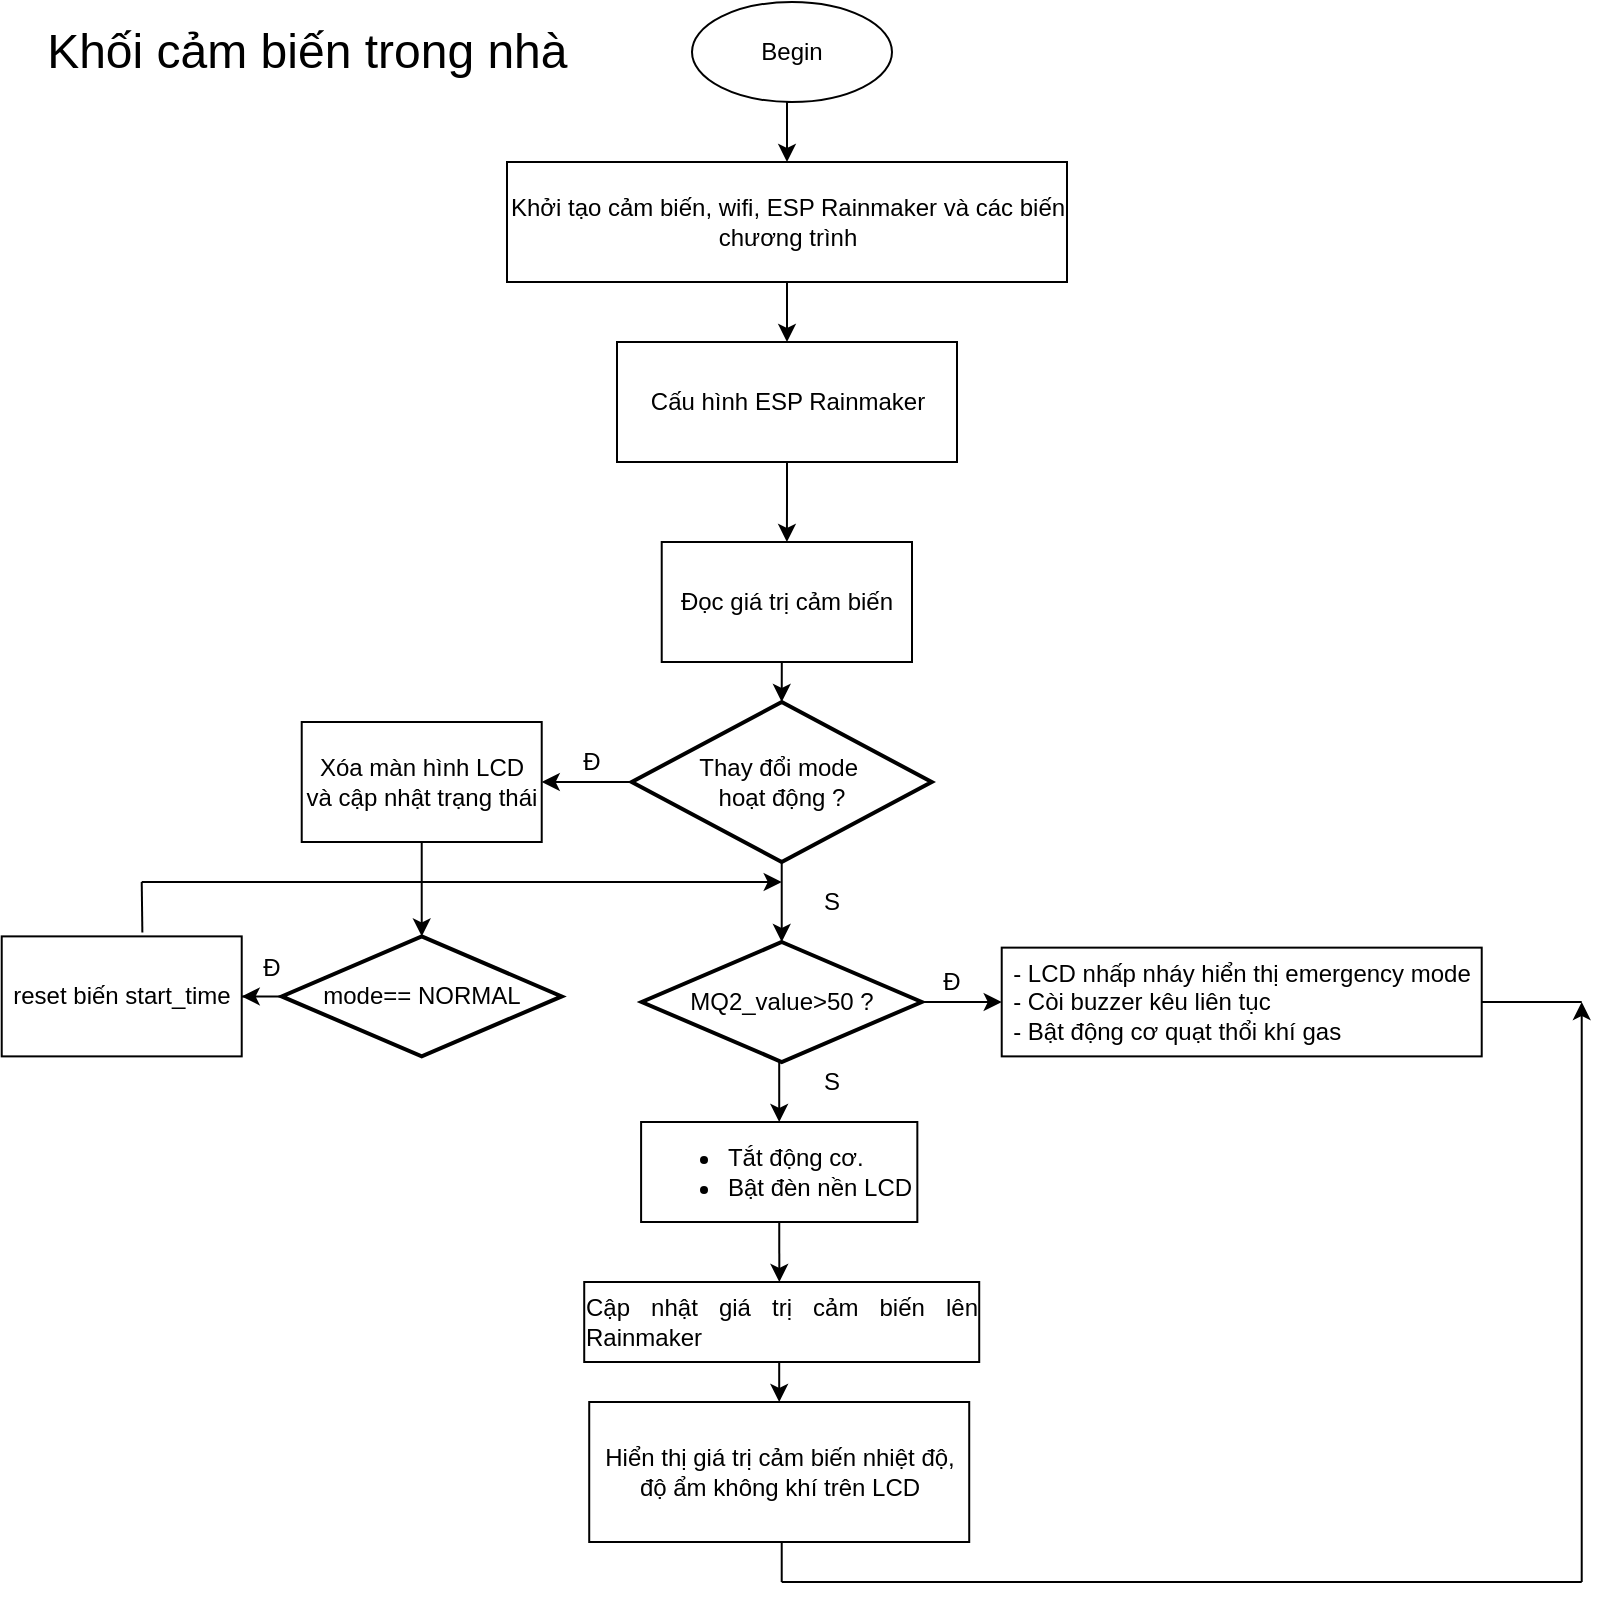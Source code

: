 <mxfile version="25.0.3" pages="3">
  <diagram name="home" id="8qg7KSSjWDyK8bKFyOf4">
    <mxGraphModel dx="1434" dy="772" grid="1" gridSize="10" guides="1" tooltips="1" connect="1" arrows="1" fold="1" page="1" pageScale="1" pageWidth="850" pageHeight="1100" math="0" shadow="0">
      <root>
        <mxCell id="0" />
        <mxCell id="1" parent="0" />
        <mxCell id="Wlit7dpWgTV-Mipl9ggA-3" style="edgeStyle=orthogonalEdgeStyle;rounded=0;orthogonalLoop=1;jettySize=auto;html=1;exitX=0.5;exitY=1;exitDx=0;exitDy=0;entryX=0.5;entryY=0;entryDx=0;entryDy=0;" parent="1" source="Wlit7dpWgTV-Mipl9ggA-1" target="Wlit7dpWgTV-Mipl9ggA-2" edge="1">
          <mxGeometry relative="1" as="geometry" />
        </mxCell>
        <mxCell id="Wlit7dpWgTV-Mipl9ggA-1" value="Begin" style="ellipse;whiteSpace=wrap;html=1;" parent="1" vertex="1">
          <mxGeometry x="350" y="30" width="100" height="50" as="geometry" />
        </mxCell>
        <mxCell id="elH4rZ-bwdhjYJhse8s5-2" value="" style="edgeStyle=orthogonalEdgeStyle;rounded=0;orthogonalLoop=1;jettySize=auto;html=1;" parent="1" source="Wlit7dpWgTV-Mipl9ggA-2" target="elH4rZ-bwdhjYJhse8s5-1" edge="1">
          <mxGeometry relative="1" as="geometry" />
        </mxCell>
        <mxCell id="Wlit7dpWgTV-Mipl9ggA-2" value="Khởi tạo cảm biến, wifi, ESP Rainmaker và các biến chương trình" style="rounded=0;whiteSpace=wrap;html=1;" parent="1" vertex="1">
          <mxGeometry x="257.5" y="110" width="280" height="60" as="geometry" />
        </mxCell>
        <mxCell id="Wlit7dpWgTV-Mipl9ggA-4" value="Đọc giá trị cảm biến" style="rounded=0;whiteSpace=wrap;html=1;" parent="1" vertex="1">
          <mxGeometry x="334.86" y="300" width="125.14" height="60" as="geometry" />
        </mxCell>
        <mxCell id="Wlit7dpWgTV-Mipl9ggA-9" style="edgeStyle=orthogonalEdgeStyle;rounded=0;orthogonalLoop=1;jettySize=auto;html=1;exitX=0;exitY=0.5;exitDx=0;exitDy=0;exitPerimeter=0;entryX=1;entryY=0.5;entryDx=0;entryDy=0;" parent="1" source="Wlit7dpWgTV-Mipl9ggA-6" target="Wlit7dpWgTV-Mipl9ggA-8" edge="1">
          <mxGeometry relative="1" as="geometry" />
        </mxCell>
        <mxCell id="Wlit7dpWgTV-Mipl9ggA-6" value="Thay đổi mode&amp;nbsp;&lt;div&gt;hoạt động ?&lt;/div&gt;" style="strokeWidth=2;html=1;shape=mxgraph.flowchart.decision;whiteSpace=wrap;" parent="1" vertex="1">
          <mxGeometry x="319.86" y="380" width="150" height="80" as="geometry" />
        </mxCell>
        <mxCell id="Wlit7dpWgTV-Mipl9ggA-7" style="edgeStyle=orthogonalEdgeStyle;rounded=0;orthogonalLoop=1;jettySize=auto;html=1;exitX=0.5;exitY=1;exitDx=0;exitDy=0;entryX=0.5;entryY=0;entryDx=0;entryDy=0;entryPerimeter=0;" parent="1" source="Wlit7dpWgTV-Mipl9ggA-4" target="Wlit7dpWgTV-Mipl9ggA-6" edge="1">
          <mxGeometry relative="1" as="geometry" />
        </mxCell>
        <mxCell id="Wlit7dpWgTV-Mipl9ggA-8" value="Xóa màn hình LCD và cập nhật trạng thái" style="rounded=0;whiteSpace=wrap;html=1;" parent="1" vertex="1">
          <mxGeometry x="154.86" y="390" width="120" height="60" as="geometry" />
        </mxCell>
        <mxCell id="Wlit7dpWgTV-Mipl9ggA-13" value="" style="edgeStyle=orthogonalEdgeStyle;rounded=0;orthogonalLoop=1;jettySize=auto;html=1;" parent="1" source="Wlit7dpWgTV-Mipl9ggA-10" target="Wlit7dpWgTV-Mipl9ggA-12" edge="1">
          <mxGeometry relative="1" as="geometry" />
        </mxCell>
        <mxCell id="Wlit7dpWgTV-Mipl9ggA-10" value="mode== NORMAL" style="strokeWidth=2;html=1;shape=mxgraph.flowchart.decision;whiteSpace=wrap;" parent="1" vertex="1">
          <mxGeometry x="144.86" y="497.19" width="140" height="60" as="geometry" />
        </mxCell>
        <mxCell id="Wlit7dpWgTV-Mipl9ggA-11" style="edgeStyle=orthogonalEdgeStyle;rounded=0;orthogonalLoop=1;jettySize=auto;html=1;entryX=0.5;entryY=0;entryDx=0;entryDy=0;entryPerimeter=0;" parent="1" source="Wlit7dpWgTV-Mipl9ggA-8" target="Wlit7dpWgTV-Mipl9ggA-10" edge="1">
          <mxGeometry relative="1" as="geometry" />
        </mxCell>
        <mxCell id="Wlit7dpWgTV-Mipl9ggA-12" value="reset biến start_time" style="rounded=0;whiteSpace=wrap;html=1;" parent="1" vertex="1">
          <mxGeometry x="4.86" y="497.19" width="120" height="60" as="geometry" />
        </mxCell>
        <mxCell id="Wlit7dpWgTV-Mipl9ggA-14" value="Đ" style="text;strokeColor=none;align=center;fillColor=none;html=1;verticalAlign=middle;whiteSpace=wrap;rounded=0;" parent="1" vertex="1">
          <mxGeometry x="274.86" y="400" width="50" height="20" as="geometry" />
        </mxCell>
        <mxCell id="Wlit7dpWgTV-Mipl9ggA-15" value="Đ" style="text;strokeColor=none;align=center;fillColor=none;html=1;verticalAlign=middle;whiteSpace=wrap;rounded=0;" parent="1" vertex="1">
          <mxGeometry x="114.86" y="502.82" width="50" height="20" as="geometry" />
        </mxCell>
        <mxCell id="Wlit7dpWgTV-Mipl9ggA-20" style="edgeStyle=orthogonalEdgeStyle;rounded=0;orthogonalLoop=1;jettySize=auto;html=1;exitX=1;exitY=0.5;exitDx=0;exitDy=0;exitPerimeter=0;entryX=0;entryY=0.5;entryDx=0;entryDy=0;" parent="1" source="Wlit7dpWgTV-Mipl9ggA-16" target="Wlit7dpWgTV-Mipl9ggA-19" edge="1">
          <mxGeometry relative="1" as="geometry" />
        </mxCell>
        <mxCell id="Wlit7dpWgTV-Mipl9ggA-24" style="edgeStyle=orthogonalEdgeStyle;rounded=0;orthogonalLoop=1;jettySize=auto;html=1;exitX=0.5;exitY=1;exitDx=0;exitDy=0;exitPerimeter=0;entryX=0.5;entryY=0;entryDx=0;entryDy=0;" parent="1" source="Wlit7dpWgTV-Mipl9ggA-16" target="Wlit7dpWgTV-Mipl9ggA-23" edge="1">
          <mxGeometry relative="1" as="geometry" />
        </mxCell>
        <mxCell id="Wlit7dpWgTV-Mipl9ggA-16" value="MQ2_value&amp;gt;50 ?" style="strokeWidth=2;html=1;shape=mxgraph.flowchart.decision;whiteSpace=wrap;" parent="1" vertex="1">
          <mxGeometry x="324.86" y="500" width="140" height="60" as="geometry" />
        </mxCell>
        <mxCell id="Wlit7dpWgTV-Mipl9ggA-17" style="edgeStyle=orthogonalEdgeStyle;rounded=0;orthogonalLoop=1;jettySize=auto;html=1;exitX=0.5;exitY=1;exitDx=0;exitDy=0;exitPerimeter=0;entryX=0.5;entryY=0;entryDx=0;entryDy=0;entryPerimeter=0;" parent="1" source="Wlit7dpWgTV-Mipl9ggA-6" target="Wlit7dpWgTV-Mipl9ggA-16" edge="1">
          <mxGeometry relative="1" as="geometry" />
        </mxCell>
        <mxCell id="Wlit7dpWgTV-Mipl9ggA-19" value="&lt;div style=&quot;text-align: justify;&quot;&gt;&lt;span style=&quot;background-color: initial;&quot;&gt;- LCD nhấp nháy hiển thị emergency mode&lt;/span&gt;&lt;/div&gt;&lt;div style=&quot;text-align: justify;&quot;&gt;&lt;span style=&quot;background-color: initial;&quot;&gt;- Còi buzzer kêu liên tục&lt;/span&gt;&lt;/div&gt;&lt;div style=&quot;text-align: justify;&quot;&gt;- Bật động cơ quạt thổi khí gas&lt;/div&gt;" style="rounded=0;whiteSpace=wrap;html=1;" parent="1" vertex="1">
          <mxGeometry x="504.86" y="502.82" width="240" height="54.37" as="geometry" />
        </mxCell>
        <mxCell id="Wlit7dpWgTV-Mipl9ggA-21" value="Đ" style="text;strokeColor=none;align=center;fillColor=none;html=1;verticalAlign=middle;whiteSpace=wrap;rounded=0;" parent="1" vertex="1">
          <mxGeometry x="454.86" y="510" width="50" height="20" as="geometry" />
        </mxCell>
        <mxCell id="Wlit7dpWgTV-Mipl9ggA-22" value="S" style="text;strokeColor=none;align=center;fillColor=none;html=1;verticalAlign=middle;whiteSpace=wrap;rounded=0;" parent="1" vertex="1">
          <mxGeometry x="394.86" y="470" width="50" height="20" as="geometry" />
        </mxCell>
        <mxCell id="Wlit7dpWgTV-Mipl9ggA-23" value="&lt;ul&gt;&lt;li style=&quot;text-align: justify;&quot;&gt;Tắt động cơ.&lt;/li&gt;&lt;li style=&quot;text-align: justify;&quot;&gt;Bật đèn nền LCD&lt;/li&gt;&lt;/ul&gt;" style="rounded=0;whiteSpace=wrap;html=1;" parent="1" vertex="1">
          <mxGeometry x="324.55" y="590" width="138.12" height="50" as="geometry" />
        </mxCell>
        <mxCell id="Wlit7dpWgTV-Mipl9ggA-25" value="S" style="text;strokeColor=none;align=center;fillColor=none;html=1;verticalAlign=middle;whiteSpace=wrap;rounded=0;" parent="1" vertex="1">
          <mxGeometry x="394.86" y="560" width="50" height="20" as="geometry" />
        </mxCell>
        <mxCell id="Wlit7dpWgTV-Mipl9ggA-45" style="edgeStyle=orthogonalEdgeStyle;rounded=0;orthogonalLoop=1;jettySize=auto;html=1;exitX=0.5;exitY=1;exitDx=0;exitDy=0;entryX=0.5;entryY=0;entryDx=0;entryDy=0;" parent="1" source="Wlit7dpWgTV-Mipl9ggA-26" target="Wlit7dpWgTV-Mipl9ggA-44" edge="1">
          <mxGeometry relative="1" as="geometry" />
        </mxCell>
        <mxCell id="Wlit7dpWgTV-Mipl9ggA-26" value="&lt;div style=&quot;text-align: justify;&quot;&gt;&lt;span style=&quot;background-color: initial;&quot;&gt;Cập nhật giá trị cảm biến lên Rainmaker&lt;/span&gt;&lt;/div&gt;" style="rounded=0;whiteSpace=wrap;html=1;" parent="1" vertex="1">
          <mxGeometry x="296.11" y="670" width="197.5" height="40" as="geometry" />
        </mxCell>
        <mxCell id="Wlit7dpWgTV-Mipl9ggA-33" value="" style="endArrow=none;html=1;rounded=0;" parent="1" edge="1">
          <mxGeometry width="50" height="50" relative="1" as="geometry">
            <mxPoint x="744.86" y="530" as="sourcePoint" />
            <mxPoint x="794.86" y="530" as="targetPoint" />
          </mxGeometry>
        </mxCell>
        <mxCell id="Wlit7dpWgTV-Mipl9ggA-37" value="" style="endArrow=none;html=1;rounded=0;exitX=0.586;exitY=-0.033;exitDx=0;exitDy=0;exitPerimeter=0;" parent="1" source="Wlit7dpWgTV-Mipl9ggA-12" edge="1">
          <mxGeometry width="50" height="50" relative="1" as="geometry">
            <mxPoint x="74.86" y="480" as="sourcePoint" />
            <mxPoint x="74.86" y="470" as="targetPoint" />
          </mxGeometry>
        </mxCell>
        <mxCell id="Wlit7dpWgTV-Mipl9ggA-38" value="" style="endArrow=classic;html=1;rounded=0;" parent="1" edge="1">
          <mxGeometry width="50" height="50" relative="1" as="geometry">
            <mxPoint x="74.86" y="470" as="sourcePoint" />
            <mxPoint x="394.86" y="470" as="targetPoint" />
          </mxGeometry>
        </mxCell>
        <mxCell id="Wlit7dpWgTV-Mipl9ggA-44" value="Hiển thị giá trị cảm biến nhiệt độ, độ ẩm không khí trên LCD" style="rounded=0;whiteSpace=wrap;html=1;" parent="1" vertex="1">
          <mxGeometry x="298.61" y="730" width="190" height="70" as="geometry" />
        </mxCell>
        <mxCell id="Q66RYslAVt70fBfj7K9d-1" style="edgeStyle=orthogonalEdgeStyle;rounded=0;orthogonalLoop=1;jettySize=auto;html=1;exitX=0.5;exitY=1;exitDx=0;exitDy=0;entryX=0.494;entryY=0;entryDx=0;entryDy=0;entryPerimeter=0;" parent="1" source="Wlit7dpWgTV-Mipl9ggA-23" target="Wlit7dpWgTV-Mipl9ggA-26" edge="1">
          <mxGeometry relative="1" as="geometry" />
        </mxCell>
        <mxCell id="Q66RYslAVt70fBfj7K9d-2" value="" style="endArrow=none;html=1;rounded=0;" parent="1" edge="1">
          <mxGeometry width="50" height="50" relative="1" as="geometry">
            <mxPoint x="394.86" y="820" as="sourcePoint" />
            <mxPoint x="394.86" y="800" as="targetPoint" />
          </mxGeometry>
        </mxCell>
        <mxCell id="Q66RYslAVt70fBfj7K9d-3" value="" style="endArrow=none;html=1;rounded=0;" parent="1" edge="1">
          <mxGeometry width="50" height="50" relative="1" as="geometry">
            <mxPoint x="394.86" y="820" as="sourcePoint" />
            <mxPoint x="794.86" y="820" as="targetPoint" />
          </mxGeometry>
        </mxCell>
        <mxCell id="Q66RYslAVt70fBfj7K9d-4" value="" style="endArrow=classic;html=1;rounded=0;" parent="1" edge="1">
          <mxGeometry width="50" height="50" relative="1" as="geometry">
            <mxPoint x="794.86" y="820" as="sourcePoint" />
            <mxPoint x="794.86" y="530" as="targetPoint" />
          </mxGeometry>
        </mxCell>
        <mxCell id="elH4rZ-bwdhjYJhse8s5-5" value="" style="edgeStyle=orthogonalEdgeStyle;rounded=0;orthogonalLoop=1;jettySize=auto;html=1;" parent="1" source="elH4rZ-bwdhjYJhse8s5-1" target="Wlit7dpWgTV-Mipl9ggA-4" edge="1">
          <mxGeometry relative="1" as="geometry" />
        </mxCell>
        <mxCell id="elH4rZ-bwdhjYJhse8s5-1" value="Cấu hình ESP Rainmaker" style="rounded=0;whiteSpace=wrap;html=1;" parent="1" vertex="1">
          <mxGeometry x="312.5" y="200" width="170" height="60" as="geometry" />
        </mxCell>
        <mxCell id="eaH8L_vgk4LU6tz-faf_-1" value="&lt;font style=&quot;font-size: 24px;&quot;&gt;Khối cảm biến trong nhà&amp;nbsp;&lt;/font&gt;" style="text;strokeColor=none;align=center;fillColor=none;html=1;verticalAlign=middle;whiteSpace=wrap;rounded=0;" vertex="1" parent="1">
          <mxGeometry x="26.11" y="40" width="270" height="30" as="geometry" />
        </mxCell>
      </root>
    </mxGraphModel>
  </diagram>
  <diagram id="ob4Y7sdsUJjuqwU2RLU9" name="Khóa cửa thông minh">
    <mxGraphModel dx="1434" dy="772" grid="1" gridSize="10" guides="1" tooltips="1" connect="1" arrows="1" fold="1" page="1" pageScale="1" pageWidth="850" pageHeight="1100" math="0" shadow="0">
      <root>
        <mxCell id="0" />
        <mxCell id="1" parent="0" />
        <mxCell id="a9V1Dipidt0TUTCyXqbK-3" style="edgeStyle=orthogonalEdgeStyle;rounded=0;orthogonalLoop=1;jettySize=auto;html=1;exitX=0.5;exitY=1;exitDx=0;exitDy=0;entryX=0.5;entryY=0;entryDx=0;entryDy=0;" parent="1" source="a9V1Dipidt0TUTCyXqbK-1" target="a9V1Dipidt0TUTCyXqbK-2" edge="1">
          <mxGeometry relative="1" as="geometry" />
        </mxCell>
        <mxCell id="a9V1Dipidt0TUTCyXqbK-1" value="begin" style="ellipse;whiteSpace=wrap;html=1;" parent="1" vertex="1">
          <mxGeometry x="380" y="10" width="130" height="60" as="geometry" />
        </mxCell>
        <mxCell id="7CZc5IjabL_Aacm05OP3-6" style="edgeStyle=orthogonalEdgeStyle;rounded=0;orthogonalLoop=1;jettySize=auto;html=1;exitX=0.5;exitY=1;exitDx=0;exitDy=0;entryX=0.5;entryY=0;entryDx=0;entryDy=0;" parent="1" source="a9V1Dipidt0TUTCyXqbK-2" target="7CZc5IjabL_Aacm05OP3-2" edge="1">
          <mxGeometry relative="1" as="geometry" />
        </mxCell>
        <mxCell id="a9V1Dipidt0TUTCyXqbK-2" value="Khởi tạo hệ thống: thư viện và các GPIO của RFID, SERVO,LED,.. Khởi tạo kết nối ESP Rainmaker" style="rounded=0;whiteSpace=wrap;html=1;" parent="1" vertex="1">
          <mxGeometry x="283" y="90" width="325" height="40" as="geometry" />
        </mxCell>
        <mxCell id="7CZc5IjabL_Aacm05OP3-9" value="" style="edgeStyle=orthogonalEdgeStyle;rounded=0;orthogonalLoop=1;jettySize=auto;html=1;" parent="1" source="a9V1Dipidt0TUTCyXqbK-6" target="7CZc5IjabL_Aacm05OP3-8" edge="1">
          <mxGeometry relative="1" as="geometry" />
        </mxCell>
        <mxCell id="a9V1Dipidt0TUTCyXqbK-6" value="Cấu hình RainMaker" style="rounded=0;whiteSpace=wrap;html=1;" parent="1" vertex="1">
          <mxGeometry x="370.5" y="210" width="150" height="30" as="geometry" />
        </mxCell>
        <mxCell id="7CZc5IjabL_Aacm05OP3-7" style="edgeStyle=orthogonalEdgeStyle;rounded=0;orthogonalLoop=1;jettySize=auto;html=1;exitX=0.5;exitY=1;exitDx=0;exitDy=0;entryX=0.5;entryY=0;entryDx=0;entryDy=0;" parent="1" source="7CZc5IjabL_Aacm05OP3-2" target="a9V1Dipidt0TUTCyXqbK-6" edge="1">
          <mxGeometry relative="1" as="geometry" />
        </mxCell>
        <mxCell id="7CZc5IjabL_Aacm05OP3-2" value="Đưa servo quay về góc 0 độ" style="rounded=0;whiteSpace=wrap;html=1;" parent="1" vertex="1">
          <mxGeometry x="368" y="150" width="154.5" height="40" as="geometry" />
        </mxCell>
        <mxCell id="7CZc5IjabL_Aacm05OP3-12" value="" style="edgeStyle=orthogonalEdgeStyle;rounded=0;orthogonalLoop=1;jettySize=auto;html=1;" parent="1" source="7CZc5IjabL_Aacm05OP3-8" target="7CZc5IjabL_Aacm05OP3-11" edge="1">
          <mxGeometry relative="1" as="geometry" />
        </mxCell>
        <mxCell id="7CZc5IjabL_Aacm05OP3-8" value="Đọc giá trị RFID từ EEPROM" style="rounded=0;whiteSpace=wrap;html=1;" parent="1" vertex="1">
          <mxGeometry x="365.75" y="260" width="159.5" height="30" as="geometry" />
        </mxCell>
        <mxCell id="7CZc5IjabL_Aacm05OP3-15" value="" style="edgeStyle=orthogonalEdgeStyle;rounded=0;orthogonalLoop=1;jettySize=auto;html=1;" parent="1" source="7CZc5IjabL_Aacm05OP3-11" target="7CZc5IjabL_Aacm05OP3-13" edge="1">
          <mxGeometry relative="1" as="geometry" />
        </mxCell>
        <mxCell id="7CZc5IjabL_Aacm05OP3-11" value="Cập nhật giá trị pin sau mỗi 30s" style="rounded=0;whiteSpace=wrap;html=1;" parent="1" vertex="1">
          <mxGeometry x="356" y="310" width="179" height="50" as="geometry" />
        </mxCell>
        <mxCell id="7CZc5IjabL_Aacm05OP3-17" value="" style="edgeStyle=orthogonalEdgeStyle;rounded=0;orthogonalLoop=1;jettySize=auto;html=1;" parent="1" source="7CZc5IjabL_Aacm05OP3-13" target="7CZc5IjabL_Aacm05OP3-16" edge="1">
          <mxGeometry relative="1" as="geometry" />
        </mxCell>
        <mxCell id="7CZc5IjabL_Aacm05OP3-13" value="Tính toán phần trăm pin và cập nhật qua RainMaker" style="rounded=0;whiteSpace=wrap;html=1;" parent="1" vertex="1">
          <mxGeometry x="349.75" y="380" width="191.5" height="50" as="geometry" />
        </mxCell>
        <mxCell id="7CZc5IjabL_Aacm05OP3-19" style="edgeStyle=orthogonalEdgeStyle;rounded=0;orthogonalLoop=1;jettySize=auto;html=1;exitX=0;exitY=0.5;exitDx=0;exitDy=0;entryX=1;entryY=0.5;entryDx=0;entryDy=0;" parent="1" source="7CZc5IjabL_Aacm05OP3-16" target="7CZc5IjabL_Aacm05OP3-18" edge="1">
          <mxGeometry relative="1" as="geometry" />
        </mxCell>
        <mxCell id="7CZc5IjabL_Aacm05OP3-27" value="" style="edgeStyle=orthogonalEdgeStyle;rounded=0;orthogonalLoop=1;jettySize=auto;html=1;" parent="1" source="7CZc5IjabL_Aacm05OP3-16" target="7CZc5IjabL_Aacm05OP3-26" edge="1">
          <mxGeometry relative="1" as="geometry" />
        </mxCell>
        <mxCell id="7CZc5IjabL_Aacm05OP3-16" value="Nút nhấn&amp;nbsp;&lt;span style=&quot;background-color: initial;&quot;&gt;được nhấn&amp;nbsp;&lt;/span&gt;&lt;div&gt;&lt;span style=&quot;background-color: initial;&quot;&gt;hơn 50ms ?&lt;/span&gt;&lt;/div&gt;" style="rhombus;whiteSpace=wrap;html=1;" parent="1" vertex="1">
          <mxGeometry x="354" y="460" width="181.75" height="60" as="geometry" />
        </mxCell>
        <mxCell id="7CZc5IjabL_Aacm05OP3-21" value="" style="edgeStyle=orthogonalEdgeStyle;rounded=0;orthogonalLoop=1;jettySize=auto;html=1;" parent="1" source="7CZc5IjabL_Aacm05OP3-18" target="7CZc5IjabL_Aacm05OP3-20" edge="1">
          <mxGeometry relative="1" as="geometry" />
        </mxCell>
        <mxCell id="7CZc5IjabL_Aacm05OP3-18" value="Cửa đang đóng ?" style="rhombus;whiteSpace=wrap;html=1;" parent="1" vertex="1">
          <mxGeometry x="210" y="465" width="120" height="50" as="geometry" />
        </mxCell>
        <mxCell id="7CZc5IjabL_Aacm05OP3-20" value="Mở cửa 5s rồi đóng" style="rounded=0;whiteSpace=wrap;html=1;" parent="1" vertex="1">
          <mxGeometry x="120" y="475" width="60" height="30" as="geometry" />
        </mxCell>
        <mxCell id="7CZc5IjabL_Aacm05OP3-23" value="S" style="text;strokeColor=none;align=center;fillColor=none;html=1;verticalAlign=middle;whiteSpace=wrap;rounded=0;" parent="1" vertex="1">
          <mxGeometry x="170" y="465" width="60" height="20" as="geometry" />
        </mxCell>
        <mxCell id="7CZc5IjabL_Aacm05OP3-24" value="Đ" style="text;strokeColor=none;align=center;fillColor=none;html=1;verticalAlign=middle;whiteSpace=wrap;rounded=0;" parent="1" vertex="1">
          <mxGeometry x="310.5" y="465" width="60" height="20" as="geometry" />
        </mxCell>
        <mxCell id="7CZc5IjabL_Aacm05OP3-29" value="" style="edgeStyle=orthogonalEdgeStyle;rounded=0;orthogonalLoop=1;jettySize=auto;html=1;" parent="1" source="7CZc5IjabL_Aacm05OP3-26" target="7CZc5IjabL_Aacm05OP3-28" edge="1">
          <mxGeometry relative="1" as="geometry" />
        </mxCell>
        <mxCell id="7CZc5IjabL_Aacm05OP3-26" value="Phát hiện RFID" style="rhombus;whiteSpace=wrap;html=1;" parent="1" vertex="1">
          <mxGeometry x="384.88" y="550" width="120" height="50" as="geometry" />
        </mxCell>
        <mxCell id="7CZc5IjabL_Aacm05OP3-34" value="" style="edgeStyle=orthogonalEdgeStyle;rounded=0;orthogonalLoop=1;jettySize=auto;html=1;" parent="1" source="7CZc5IjabL_Aacm05OP3-28" target="7CZc5IjabL_Aacm05OP3-33" edge="1">
          <mxGeometry relative="1" as="geometry" />
        </mxCell>
        <mxCell id="7CZc5IjabL_Aacm05OP3-28" value="Đọc UID của thẻ." style="rounded=0;whiteSpace=wrap;html=1;" parent="1" vertex="1">
          <mxGeometry x="220" y="545" width="120" height="60" as="geometry" />
        </mxCell>
        <mxCell id="7CZc5IjabL_Aacm05OP3-31" value="" style="endArrow=none;html=1;rounded=0;" parent="1" edge="1">
          <mxGeometry width="50" height="50" relative="1" as="geometry">
            <mxPoint x="149.83" y="475" as="sourcePoint" />
            <mxPoint x="150" y="300" as="targetPoint" />
          </mxGeometry>
        </mxCell>
        <mxCell id="7CZc5IjabL_Aacm05OP3-32" value="" style="endArrow=classic;html=1;rounded=0;" parent="1" edge="1">
          <mxGeometry width="50" height="50" relative="1" as="geometry">
            <mxPoint x="150" y="300" as="sourcePoint" />
            <mxPoint x="440" y="300" as="targetPoint" />
          </mxGeometry>
        </mxCell>
        <mxCell id="7CZc5IjabL_Aacm05OP3-36" value="" style="edgeStyle=orthogonalEdgeStyle;rounded=0;orthogonalLoop=1;jettySize=auto;html=1;" parent="1" source="7CZc5IjabL_Aacm05OP3-33" target="7CZc5IjabL_Aacm05OP3-35" edge="1">
          <mxGeometry relative="1" as="geometry" />
        </mxCell>
        <mxCell id="7CZc5IjabL_Aacm05OP3-38" value="" style="edgeStyle=orthogonalEdgeStyle;rounded=0;orthogonalLoop=1;jettySize=auto;html=1;" parent="1" source="7CZc5IjabL_Aacm05OP3-33" target="7CZc5IjabL_Aacm05OP3-37" edge="1">
          <mxGeometry relative="1" as="geometry" />
        </mxCell>
        <mxCell id="7CZc5IjabL_Aacm05OP3-33" value="So sánh UID trong EEPROM" style="rhombus;whiteSpace=wrap;html=1;" parent="1" vertex="1">
          <mxGeometry x="209.75" y="630" width="140" height="70" as="geometry" />
        </mxCell>
        <mxCell id="7CZc5IjabL_Aacm05OP3-35" value="Mở khóa (Authorized Access)." style="rounded=0;whiteSpace=wrap;html=1;" parent="1" vertex="1">
          <mxGeometry x="90" y="642.5" width="90" height="45" as="geometry" />
        </mxCell>
        <mxCell id="7CZc5IjabL_Aacm05OP3-37" value="Thông báo lỗi (Access Denied)" style="rounded=0;whiteSpace=wrap;html=1;" parent="1" vertex="1">
          <mxGeometry x="235" y="742.5" width="90" height="45" as="geometry" />
        </mxCell>
        <mxCell id="7CZc5IjabL_Aacm05OP3-50" value="" style="endArrow=none;html=1;rounded=0;" parent="1" edge="1">
          <mxGeometry width="50" height="50" relative="1" as="geometry">
            <mxPoint x="120" y="730" as="sourcePoint" />
            <mxPoint x="120.0" y="687.5" as="targetPoint" />
          </mxGeometry>
        </mxCell>
        <mxCell id="7CZc5IjabL_Aacm05OP3-55" value="" style="edgeStyle=orthogonalEdgeStyle;rounded=0;orthogonalLoop=1;jettySize=auto;html=1;" parent="1" source="7CZc5IjabL_Aacm05OP3-52" target="7CZc5IjabL_Aacm05OP3-54" edge="1">
          <mxGeometry relative="1" as="geometry" />
        </mxCell>
        <mxCell id="7CZc5IjabL_Aacm05OP3-57" value="" style="edgeStyle=orthogonalEdgeStyle;rounded=0;orthogonalLoop=1;jettySize=auto;html=1;" parent="1" source="7CZc5IjabL_Aacm05OP3-52" target="7CZc5IjabL_Aacm05OP3-56" edge="1">
          <mxGeometry relative="1" as="geometry" />
        </mxCell>
        <mxCell id="7CZc5IjabL_Aacm05OP3-52" value="Thêm/xóa UID" style="rhombus;whiteSpace=wrap;html=1;" parent="1" vertex="1">
          <mxGeometry x="383.25" y="880" width="124.5" height="40" as="geometry" />
        </mxCell>
        <mxCell id="7CZc5IjabL_Aacm05OP3-54" value="&lt;li&gt;Đọc UID thẻ và kiểm tra xem đã tồn tại chưa.&lt;/li&gt;&lt;li&gt;Nếu chưa có, lưu UID vào EEPROM và thông báo thành công.&lt;/li&gt;" style="rounded=0;whiteSpace=wrap;html=1;" parent="1" vertex="1">
          <mxGeometry x="109.75" y="870" width="240" height="60" as="geometry" />
        </mxCell>
        <mxCell id="7CZc5IjabL_Aacm05OP3-56" value="&lt;li&gt;Đọc UID thẻ, xóa UID khỏi EEPROM và thông báo thành công.&lt;/li&gt;" style="rounded=0;whiteSpace=wrap;html=1;" parent="1" vertex="1">
          <mxGeometry x="324.88" y="950" width="240" height="60" as="geometry" />
        </mxCell>
        <mxCell id="7CZc5IjabL_Aacm05OP3-58" value="" style="endArrow=classic;html=1;rounded=0;" parent="1" edge="1">
          <mxGeometry width="50" height="50" relative="1" as="geometry">
            <mxPoint x="640" y="300" as="sourcePoint" />
            <mxPoint x="447.75" y="300" as="targetPoint" />
          </mxGeometry>
        </mxCell>
        <mxCell id="7CZc5IjabL_Aacm05OP3-60" value="" style="endArrow=classic;html=1;rounded=0;" parent="1" edge="1">
          <mxGeometry width="50" height="50" relative="1" as="geometry">
            <mxPoint x="564.88" y="979.71" as="sourcePoint" />
            <mxPoint x="640" y="980" as="targetPoint" />
          </mxGeometry>
        </mxCell>
        <mxCell id="7CZc5IjabL_Aacm05OP3-61" value="" style="endArrow=none;html=1;rounded=0;" parent="1" edge="1">
          <mxGeometry width="50" height="50" relative="1" as="geometry">
            <mxPoint x="240" y="1020" as="sourcePoint" />
            <mxPoint x="240" y="930" as="targetPoint" />
          </mxGeometry>
        </mxCell>
        <mxCell id="7CZc5IjabL_Aacm05OP3-62" value="" style="endArrow=none;html=1;rounded=0;" parent="1" edge="1">
          <mxGeometry width="50" height="50" relative="1" as="geometry">
            <mxPoint x="240.5" y="1020" as="sourcePoint" />
            <mxPoint x="640" y="1020" as="targetPoint" />
          </mxGeometry>
        </mxCell>
        <mxCell id="7CZc5IjabL_Aacm05OP3-63" value="" style="endArrow=classic;html=1;rounded=0;" parent="1" edge="1">
          <mxGeometry width="50" height="50" relative="1" as="geometry">
            <mxPoint x="640" y="1020" as="sourcePoint" />
            <mxPoint x="640" y="980" as="targetPoint" />
          </mxGeometry>
        </mxCell>
        <mxCell id="Fkr2G4n5Gw4H-ox9nk7r-1" value="Nhận lệnh thêm/xóa từ&amp;nbsp;&lt;div&gt;ESP Rainmaker ?&lt;/div&gt;" style="rhombus;whiteSpace=wrap;html=1;" parent="1" vertex="1">
          <mxGeometry x="360.5" y="780" width="170" height="57.5" as="geometry" />
        </mxCell>
        <mxCell id="Fkr2G4n5Gw4H-ox9nk7r-5" value="" style="endArrow=classic;html=1;rounded=0;entryX=0.5;entryY=0;entryDx=0;entryDy=0;" parent="1" target="Fkr2G4n5Gw4H-ox9nk7r-1" edge="1">
          <mxGeometry width="50" height="50" relative="1" as="geometry">
            <mxPoint x="445.33" y="600" as="sourcePoint" />
            <mxPoint x="445.33" y="620" as="targetPoint" />
          </mxGeometry>
        </mxCell>
        <mxCell id="Fkr2G4n5Gw4H-ox9nk7r-6" value="" style="endArrow=classic;html=1;rounded=0;" parent="1" edge="1">
          <mxGeometry width="50" height="50" relative="1" as="geometry">
            <mxPoint x="120" y="730" as="sourcePoint" />
            <mxPoint x="440" y="730" as="targetPoint" />
          </mxGeometry>
        </mxCell>
        <mxCell id="Fkr2G4n5Gw4H-ox9nk7r-9" style="edgeStyle=orthogonalEdgeStyle;rounded=0;orthogonalLoop=1;jettySize=auto;html=1;exitX=0.5;exitY=1;exitDx=0;exitDy=0;entryX=0.509;entryY=-0.067;entryDx=0;entryDy=0;entryPerimeter=0;" parent="1" source="Fkr2G4n5Gw4H-ox9nk7r-1" target="7CZc5IjabL_Aacm05OP3-52" edge="1">
          <mxGeometry relative="1" as="geometry" />
        </mxCell>
        <mxCell id="Fkr2G4n5Gw4H-ox9nk7r-10" value="" style="endArrow=classic;html=1;rounded=0;" parent="1" edge="1">
          <mxGeometry width="50" height="50" relative="1" as="geometry">
            <mxPoint x="325" y="760" as="sourcePoint" />
            <mxPoint x="440" y="760" as="targetPoint" />
          </mxGeometry>
        </mxCell>
        <mxCell id="Fkr2G4n5Gw4H-ox9nk7r-11" value="" style="endArrow=none;html=1;rounded=0;" parent="1" edge="1">
          <mxGeometry width="50" height="50" relative="1" as="geometry">
            <mxPoint x="640" y="980" as="sourcePoint" />
            <mxPoint x="640" y="300" as="targetPoint" />
          </mxGeometry>
        </mxCell>
        <mxCell id="PDVOTt2sNQmR9RnoTWeu-1" value="S" style="text;strokeColor=none;align=center;fillColor=none;html=1;verticalAlign=middle;whiteSpace=wrap;rounded=0;" parent="1" vertex="1">
          <mxGeometry x="430" y="525" width="60" height="20" as="geometry" />
        </mxCell>
        <mxCell id="PDVOTt2sNQmR9RnoTWeu-2" value="Đ" style="text;strokeColor=none;align=center;fillColor=none;html=1;verticalAlign=middle;whiteSpace=wrap;rounded=0;" parent="1" vertex="1">
          <mxGeometry x="340" y="550" width="60" height="20" as="geometry" />
        </mxCell>
        <mxCell id="PDVOTt2sNQmR9RnoTWeu-3" value="S" style="text;strokeColor=none;align=center;fillColor=none;html=1;verticalAlign=middle;whiteSpace=wrap;rounded=0;" parent="1" vertex="1">
          <mxGeometry x="444.88" y="600" width="35.12" height="20" as="geometry" />
        </mxCell>
        <mxCell id="PDVOTt2sNQmR9RnoTWeu-4" value="Đ" style="text;strokeColor=none;align=center;fillColor=none;html=1;verticalAlign=middle;whiteSpace=wrap;rounded=0;" parent="1" vertex="1">
          <mxGeometry x="170" y="642.5" width="60" height="20" as="geometry" />
        </mxCell>
        <mxCell id="PDVOTt2sNQmR9RnoTWeu-5" value="S" style="text;strokeColor=none;align=center;fillColor=none;html=1;verticalAlign=middle;whiteSpace=wrap;rounded=0;" parent="1" vertex="1">
          <mxGeometry x="250" y="700" width="40" height="20" as="geometry" />
        </mxCell>
        <mxCell id="PDVOTt2sNQmR9RnoTWeu-6" value="" style="endArrow=classic;html=1;rounded=0;" parent="1" edge="1">
          <mxGeometry width="50" height="50" relative="1" as="geometry">
            <mxPoint x="530.5" y="808.33" as="sourcePoint" />
            <mxPoint x="640" y="810" as="targetPoint" />
          </mxGeometry>
        </mxCell>
        <mxCell id="PDVOTt2sNQmR9RnoTWeu-7" value="Đ" style="text;strokeColor=none;align=center;fillColor=none;html=1;verticalAlign=middle;whiteSpace=wrap;rounded=0;" parent="1" vertex="1">
          <mxGeometry x="440" y="837.5" width="40" height="20" as="geometry" />
        </mxCell>
        <mxCell id="PDVOTt2sNQmR9RnoTWeu-8" value="S" style="text;strokeColor=none;align=center;fillColor=none;html=1;verticalAlign=middle;whiteSpace=wrap;rounded=0;" parent="1" vertex="1">
          <mxGeometry x="560" y="787.5" width="35" height="20" as="geometry" />
        </mxCell>
        <mxCell id="PDVOTt2sNQmR9RnoTWeu-9" value="Thêm" style="text;strokeColor=none;align=center;fillColor=none;html=1;verticalAlign=middle;whiteSpace=wrap;rounded=0;" parent="1" vertex="1">
          <mxGeometry x="340" y="870" width="60" height="30" as="geometry" />
        </mxCell>
        <mxCell id="PDVOTt2sNQmR9RnoTWeu-10" value="Xóa" style="text;strokeColor=none;align=center;fillColor=none;html=1;verticalAlign=middle;whiteSpace=wrap;rounded=0;" parent="1" vertex="1">
          <mxGeometry x="440" y="920" width="60" height="20" as="geometry" />
        </mxCell>
        <mxCell id="dNZ6C89tXCy1i7FPitu4-2" value="&lt;font style=&quot;font-size: 24px;&quot;&gt;Khối khóa cửa thông minh&lt;/font&gt;" style="text;strokeColor=none;align=center;fillColor=none;html=1;verticalAlign=middle;whiteSpace=wrap;rounded=0;" vertex="1" parent="1">
          <mxGeometry x="0.5" y="40" width="310" height="30" as="geometry" />
        </mxCell>
      </root>
    </mxGraphModel>
  </diagram>
  <diagram id="d8oiAFbNmj3-CJshj4cL" name="Điều khiển tải">
    <mxGraphModel dx="192" dy="104" grid="1" gridSize="10" guides="1" tooltips="1" connect="1" arrows="1" fold="1" page="1" pageScale="1" pageWidth="850" pageHeight="1100" math="0" shadow="0">
      <root>
        <mxCell id="0" />
        <mxCell id="1" parent="0" />
        <mxCell id="A-OBrXVmDhHS4X8s1ycy-3" style="edgeStyle=orthogonalEdgeStyle;rounded=0;orthogonalLoop=1;jettySize=auto;html=1;exitX=0.5;exitY=1;exitDx=0;exitDy=0;entryX=0.5;entryY=0;entryDx=0;entryDy=0;" parent="1" source="rMdEkehnluxkvGSRZkKG-1" target="Xky8LruGs2_-deWcUfpZ-1" edge="1">
          <mxGeometry relative="1" as="geometry" />
        </mxCell>
        <mxCell id="rMdEkehnluxkvGSRZkKG-1" value="Begin" style="ellipse;whiteSpace=wrap;html=1;" parent="1" vertex="1">
          <mxGeometry x="370" y="170" width="115" height="50" as="geometry" />
        </mxCell>
        <mxCell id="A-OBrXVmDhHS4X8s1ycy-4" value="" style="edgeStyle=orthogonalEdgeStyle;rounded=0;orthogonalLoop=1;jettySize=auto;html=1;" parent="1" source="Xky8LruGs2_-deWcUfpZ-1" target="A-OBrXVmDhHS4X8s1ycy-1" edge="1">
          <mxGeometry relative="1" as="geometry" />
        </mxCell>
        <mxCell id="Xky8LruGs2_-deWcUfpZ-1" value="Cấu hình GPIO, cảm biến, Node ESP Rainmaker, kết nối ESP Rainmaker" style="rounded=0;whiteSpace=wrap;html=1;" parent="1" vertex="1">
          <mxGeometry x="316.25" y="250" width="222.5" height="50" as="geometry" />
        </mxCell>
        <mxCell id="zSWQiep8_vQMFElPTZcj-3" value="" style="edgeStyle=orthogonalEdgeStyle;rounded=0;orthogonalLoop=1;jettySize=auto;html=1;" parent="1" source="A-OBrXVmDhHS4X8s1ycy-1" target="zSWQiep8_vQMFElPTZcj-2" edge="1">
          <mxGeometry relative="1" as="geometry" />
        </mxCell>
        <mxCell id="A-OBrXVmDhHS4X8s1ycy-1" value="Khởi tạo Relay (Tắt)" style="rounded=0;whiteSpace=wrap;html=1;" parent="1" vertex="1">
          <mxGeometry x="367.5" y="320" width="120" height="40" as="geometry" />
        </mxCell>
        <mxCell id="zSWQiep8_vQMFElPTZcj-5" value="" style="edgeStyle=orthogonalEdgeStyle;rounded=0;orthogonalLoop=1;jettySize=auto;html=1;" parent="1" source="zSWQiep8_vQMFElPTZcj-2" target="zSWQiep8_vQMFElPTZcj-4" edge="1">
          <mxGeometry relative="1" as="geometry" />
        </mxCell>
        <mxCell id="zSWQiep8_vQMFElPTZcj-14" value="" style="edgeStyle=orthogonalEdgeStyle;rounded=0;orthogonalLoop=1;jettySize=auto;html=1;" parent="1" source="zSWQiep8_vQMFElPTZcj-2" target="zSWQiep8_vQMFElPTZcj-13" edge="1">
          <mxGeometry relative="1" as="geometry" />
        </mxCell>
        <mxCell id="zSWQiep8_vQMFElPTZcj-2" value="Kiểm tra nút Reset" style="rhombus;whiteSpace=wrap;html=1;" parent="1" vertex="1">
          <mxGeometry x="366.5" y="387.5" width="122" height="50" as="geometry" />
        </mxCell>
        <mxCell id="zSWQiep8_vQMFElPTZcj-7" value="" style="edgeStyle=orthogonalEdgeStyle;rounded=0;orthogonalLoop=1;jettySize=auto;html=1;" parent="1" source="zSWQiep8_vQMFElPTZcj-4" target="zSWQiep8_vQMFElPTZcj-6" edge="1">
          <mxGeometry relative="1" as="geometry" />
        </mxCell>
        <mxCell id="zSWQiep8_vQMFElPTZcj-9" value="" style="edgeStyle=orthogonalEdgeStyle;rounded=0;orthogonalLoop=1;jettySize=auto;html=1;" parent="1" source="zSWQiep8_vQMFElPTZcj-4" target="zSWQiep8_vQMFElPTZcj-8" edge="1">
          <mxGeometry relative="1" as="geometry" />
        </mxCell>
        <mxCell id="zSWQiep8_vQMFElPTZcj-4" value="Giữ &amp;lt;10s" style="rhombus;whiteSpace=wrap;html=1;" parent="1" vertex="1">
          <mxGeometry x="240" y="385" width="100" height="55" as="geometry" />
        </mxCell>
        <mxCell id="zSWQiep8_vQMFElPTZcj-6" value="Reset cài đặt Wifi" style="rounded=0;whiteSpace=wrap;html=1;" parent="1" vertex="1">
          <mxGeometry x="90" y="395" width="120" height="35" as="geometry" />
        </mxCell>
        <mxCell id="zSWQiep8_vQMFElPTZcj-8" value="Khôi phục cài đặt gốc" style="rounded=0;whiteSpace=wrap;html=1;" parent="1" vertex="1">
          <mxGeometry x="230" y="460" width="120" height="35" as="geometry" />
        </mxCell>
        <mxCell id="zSWQiep8_vQMFElPTZcj-10" value="Đ" style="text;strokeColor=none;align=center;fillColor=none;html=1;verticalAlign=middle;whiteSpace=wrap;rounded=0;" parent="1" vertex="1">
          <mxGeometry x="220" y="377.5" width="40" height="30" as="geometry" />
        </mxCell>
        <mxCell id="zSWQiep8_vQMFElPTZcj-11" value="S" style="text;strokeColor=none;align=center;fillColor=none;html=1;verticalAlign=middle;whiteSpace=wrap;rounded=0;" parent="1" vertex="1">
          <mxGeometry x="290" y="430" width="26.25" height="30" as="geometry" />
        </mxCell>
        <mxCell id="zSWQiep8_vQMFElPTZcj-12" value="Đ" style="text;strokeColor=none;align=center;fillColor=none;html=1;verticalAlign=middle;whiteSpace=wrap;rounded=0;" parent="1" vertex="1">
          <mxGeometry x="340" y="380" width="40" height="30" as="geometry" />
        </mxCell>
        <mxCell id="zSWQiep8_vQMFElPTZcj-16" value="" style="edgeStyle=orthogonalEdgeStyle;rounded=0;orthogonalLoop=1;jettySize=auto;html=1;" parent="1" source="zSWQiep8_vQMFElPTZcj-13" target="zSWQiep8_vQMFElPTZcj-15" edge="1">
          <mxGeometry relative="1" as="geometry" />
        </mxCell>
        <mxCell id="zSWQiep8_vQMFElPTZcj-18" value="" style="edgeStyle=orthogonalEdgeStyle;rounded=0;orthogonalLoop=1;jettySize=auto;html=1;" parent="1" source="zSWQiep8_vQMFElPTZcj-13" target="zSWQiep8_vQMFElPTZcj-17" edge="1">
          <mxGeometry relative="1" as="geometry" />
        </mxCell>
        <mxCell id="zSWQiep8_vQMFElPTZcj-13" value="Wifi kết nối ?" style="rhombus;whiteSpace=wrap;html=1;" parent="1" vertex="1">
          <mxGeometry x="371.5" y="510" width="112" height="50" as="geometry" />
        </mxCell>
        <mxCell id="zSWQiep8_vQMFElPTZcj-20" value="" style="edgeStyle=orthogonalEdgeStyle;rounded=0;orthogonalLoop=1;jettySize=auto;html=1;" parent="1" source="zSWQiep8_vQMFElPTZcj-15" target="zSWQiep8_vQMFElPTZcj-19" edge="1">
          <mxGeometry relative="1" as="geometry" />
        </mxCell>
        <mxCell id="zSWQiep8_vQMFElPTZcj-15" value="Bật led Wifi" style="rounded=0;whiteSpace=wrap;html=1;" parent="1" vertex="1">
          <mxGeometry x="367.5" y="590" width="120" height="40" as="geometry" />
        </mxCell>
        <mxCell id="zSWQiep8_vQMFElPTZcj-17" value="Tắt LED Wifi" style="rounded=0;whiteSpace=wrap;html=1;" parent="1" vertex="1">
          <mxGeometry x="510" y="515" width="120" height="40" as="geometry" />
        </mxCell>
        <mxCell id="zSWQiep8_vQMFElPTZcj-22" value="" style="edgeStyle=orthogonalEdgeStyle;rounded=0;orthogonalLoop=1;jettySize=auto;html=1;" parent="1" source="zSWQiep8_vQMFElPTZcj-19" target="zSWQiep8_vQMFElPTZcj-21" edge="1">
          <mxGeometry relative="1" as="geometry" />
        </mxCell>
        <mxCell id="zSWQiep8_vQMFElPTZcj-19" value="Đọc giá trị cảm biến DHT11, LDR" style="rounded=0;whiteSpace=wrap;html=1;" parent="1" vertex="1">
          <mxGeometry x="325.5" y="650" width="204" height="30" as="geometry" />
        </mxCell>
        <mxCell id="zSWQiep8_vQMFElPTZcj-24" value="" style="edgeStyle=orthogonalEdgeStyle;rounded=0;orthogonalLoop=1;jettySize=auto;html=1;" parent="1" source="zSWQiep8_vQMFElPTZcj-21" edge="1">
          <mxGeometry relative="1" as="geometry">
            <mxPoint x="427.5" y="770" as="targetPoint" />
          </mxGeometry>
        </mxCell>
        <mxCell id="zSWQiep8_vQMFElPTZcj-21" value="Gửi dữ liệu lên Rainmaker" style="rounded=0;whiteSpace=wrap;html=1;" parent="1" vertex="1">
          <mxGeometry x="346" y="710" width="163" height="30" as="geometry" />
        </mxCell>
        <mxCell id="zSWQiep8_vQMFElPTZcj-26" value="" style="endArrow=none;html=1;rounded=0;" parent="1" edge="1">
          <mxGeometry width="50" height="50" relative="1" as="geometry">
            <mxPoint x="720" y="810" as="sourcePoint" />
            <mxPoint x="720" y="370" as="targetPoint" />
          </mxGeometry>
        </mxCell>
        <mxCell id="zSWQiep8_vQMFElPTZcj-27" value="" style="endArrow=classic;html=1;rounded=0;" parent="1" edge="1">
          <mxGeometry width="50" height="50" relative="1" as="geometry">
            <mxPoint x="720" y="370" as="sourcePoint" />
            <mxPoint x="430" y="370" as="targetPoint" />
          </mxGeometry>
        </mxCell>
        <mxCell id="zSWQiep8_vQMFElPTZcj-28" value="" style="endArrow=classic;html=1;rounded=0;" parent="1" edge="1">
          <mxGeometry width="50" height="50" relative="1" as="geometry">
            <mxPoint x="630" y="534.76" as="sourcePoint" />
            <mxPoint x="720" y="535" as="targetPoint" />
          </mxGeometry>
        </mxCell>
        <mxCell id="zSWQiep8_vQMFElPTZcj-29" value="Đ" style="text;strokeColor=none;align=center;fillColor=none;html=1;verticalAlign=middle;whiteSpace=wrap;rounded=0;" parent="1" vertex="1">
          <mxGeometry x="425" y="555" width="40" height="30" as="geometry" />
        </mxCell>
        <mxCell id="zSWQiep8_vQMFElPTZcj-30" value="S" style="text;strokeColor=none;align=center;fillColor=none;html=1;verticalAlign=middle;whiteSpace=wrap;rounded=0;" parent="1" vertex="1">
          <mxGeometry x="482.75" y="510" width="26.25" height="30" as="geometry" />
        </mxCell>
        <mxCell id="zSWQiep8_vQMFElPTZcj-31" value="S" style="text;strokeColor=none;align=center;fillColor=none;html=1;verticalAlign=middle;whiteSpace=wrap;rounded=0;" parent="1" vertex="1">
          <mxGeometry x="425" y="430" width="26.25" height="30" as="geometry" />
        </mxCell>
        <mxCell id="xfNFDCVQW11DfUt7x5Jy-2" value="" style="endArrow=none;html=1;rounded=0;" parent="1" edge="1">
          <mxGeometry width="50" height="50" relative="1" as="geometry">
            <mxPoint x="40" y="412" as="sourcePoint" />
            <mxPoint x="90" y="412.21" as="targetPoint" />
          </mxGeometry>
        </mxCell>
        <mxCell id="xfNFDCVQW11DfUt7x5Jy-3" value="" style="endArrow=none;html=1;rounded=0;" parent="1" edge="1">
          <mxGeometry width="50" height="50" relative="1" as="geometry">
            <mxPoint x="40" y="410" as="sourcePoint" />
            <mxPoint x="40" y="310" as="targetPoint" />
          </mxGeometry>
        </mxCell>
        <mxCell id="xfNFDCVQW11DfUt7x5Jy-4" value="" style="endArrow=classic;html=1;rounded=0;" parent="1" edge="1">
          <mxGeometry width="50" height="50" relative="1" as="geometry">
            <mxPoint x="40" y="310" as="sourcePoint" />
            <mxPoint x="420" y="310" as="targetPoint" />
          </mxGeometry>
        </mxCell>
        <mxCell id="xfNFDCVQW11DfUt7x5Jy-6" value="" style="endArrow=none;html=1;rounded=0;" parent="1" edge="1">
          <mxGeometry width="50" height="50" relative="1" as="geometry">
            <mxPoint x="40" y="480" as="sourcePoint" />
            <mxPoint x="230" y="480" as="targetPoint" />
          </mxGeometry>
        </mxCell>
        <mxCell id="xfNFDCVQW11DfUt7x5Jy-7" value="" style="endArrow=classic;html=1;rounded=0;" parent="1" edge="1">
          <mxGeometry width="50" height="50" relative="1" as="geometry">
            <mxPoint x="40" y="480" as="sourcePoint" />
            <mxPoint x="40" y="410" as="targetPoint" />
          </mxGeometry>
        </mxCell>
        <mxCell id="czeT8fdwqSKZGki6HiAi-3" value="" style="edgeStyle=orthogonalEdgeStyle;rounded=0;orthogonalLoop=1;jettySize=auto;html=1;" parent="1" source="czeT8fdwqSKZGki6HiAi-1" target="czeT8fdwqSKZGki6HiAi-2" edge="1">
          <mxGeometry relative="1" as="geometry" />
        </mxCell>
        <mxCell id="czeT8fdwqSKZGki6HiAi-1" value="Kiểm tra chờ lệnh điều&amp;nbsp;&lt;div&gt;khiển 1 trong 5 relay&lt;/div&gt;" style="rhombus;whiteSpace=wrap;html=1;" parent="1" vertex="1">
          <mxGeometry x="342.5" y="770" width="170" height="80" as="geometry" />
        </mxCell>
        <mxCell id="czeT8fdwqSKZGki6HiAi-2" value="Đảo trạng thái Relay và cập nhật trạng thái trên Rainmaker" style="rounded=0;whiteSpace=wrap;html=1;" parent="1" vertex="1">
          <mxGeometry x="550" y="780" width="120" height="60" as="geometry" />
        </mxCell>
        <mxCell id="czeT8fdwqSKZGki6HiAi-5" value="" style="endArrow=none;html=1;rounded=0;" parent="1" edge="1">
          <mxGeometry width="50" height="50" relative="1" as="geometry">
            <mxPoint x="427" y="880" as="sourcePoint" />
            <mxPoint x="427.26" y="850" as="targetPoint" />
          </mxGeometry>
        </mxCell>
        <mxCell id="czeT8fdwqSKZGki6HiAi-6" value="" style="endArrow=none;html=1;rounded=0;exitX=1;exitY=0.5;exitDx=0;exitDy=0;" parent="1" source="czeT8fdwqSKZGki6HiAi-2" edge="1">
          <mxGeometry width="50" height="50" relative="1" as="geometry">
            <mxPoint x="680" y="809.83" as="sourcePoint" />
            <mxPoint x="720" y="809.83" as="targetPoint" />
          </mxGeometry>
        </mxCell>
        <mxCell id="czeT8fdwqSKZGki6HiAi-7" value="" style="endArrow=none;html=1;rounded=0;" parent="1" edge="1">
          <mxGeometry width="50" height="50" relative="1" as="geometry">
            <mxPoint x="430" y="880" as="sourcePoint" />
            <mxPoint x="720" y="880" as="targetPoint" />
          </mxGeometry>
        </mxCell>
        <mxCell id="czeT8fdwqSKZGki6HiAi-8" value="" style="endArrow=none;html=1;rounded=0;" parent="1" edge="1">
          <mxGeometry width="50" height="50" relative="1" as="geometry">
            <mxPoint x="720" y="880" as="sourcePoint" />
            <mxPoint x="720" y="810" as="targetPoint" />
          </mxGeometry>
        </mxCell>
        <mxCell id="czeT8fdwqSKZGki6HiAi-9" value="Đ" style="text;strokeColor=none;align=center;fillColor=none;html=1;verticalAlign=middle;whiteSpace=wrap;rounded=0;" parent="1" vertex="1">
          <mxGeometry x="509" y="790" width="40" height="30" as="geometry" />
        </mxCell>
        <mxCell id="czeT8fdwqSKZGki6HiAi-10" value="S" style="text;strokeColor=none;align=center;fillColor=none;html=1;verticalAlign=middle;whiteSpace=wrap;rounded=0;" parent="1" vertex="1">
          <mxGeometry x="420" y="850" width="26.25" height="30" as="geometry" />
        </mxCell>
        <mxCell id="W0I7ppsYFjNDPOiZZ7rS-1" value="&lt;font style=&quot;font-size: 24px;&quot;&gt;Khối điều khiển thiết bị điện trong nhà&lt;/font&gt;" style="text;strokeColor=none;align=center;fillColor=none;html=1;verticalAlign=middle;whiteSpace=wrap;rounded=0;" vertex="1" parent="1">
          <mxGeometry x="147.5" y="110" width="560" height="30" as="geometry" />
        </mxCell>
      </root>
    </mxGraphModel>
  </diagram>
</mxfile>
